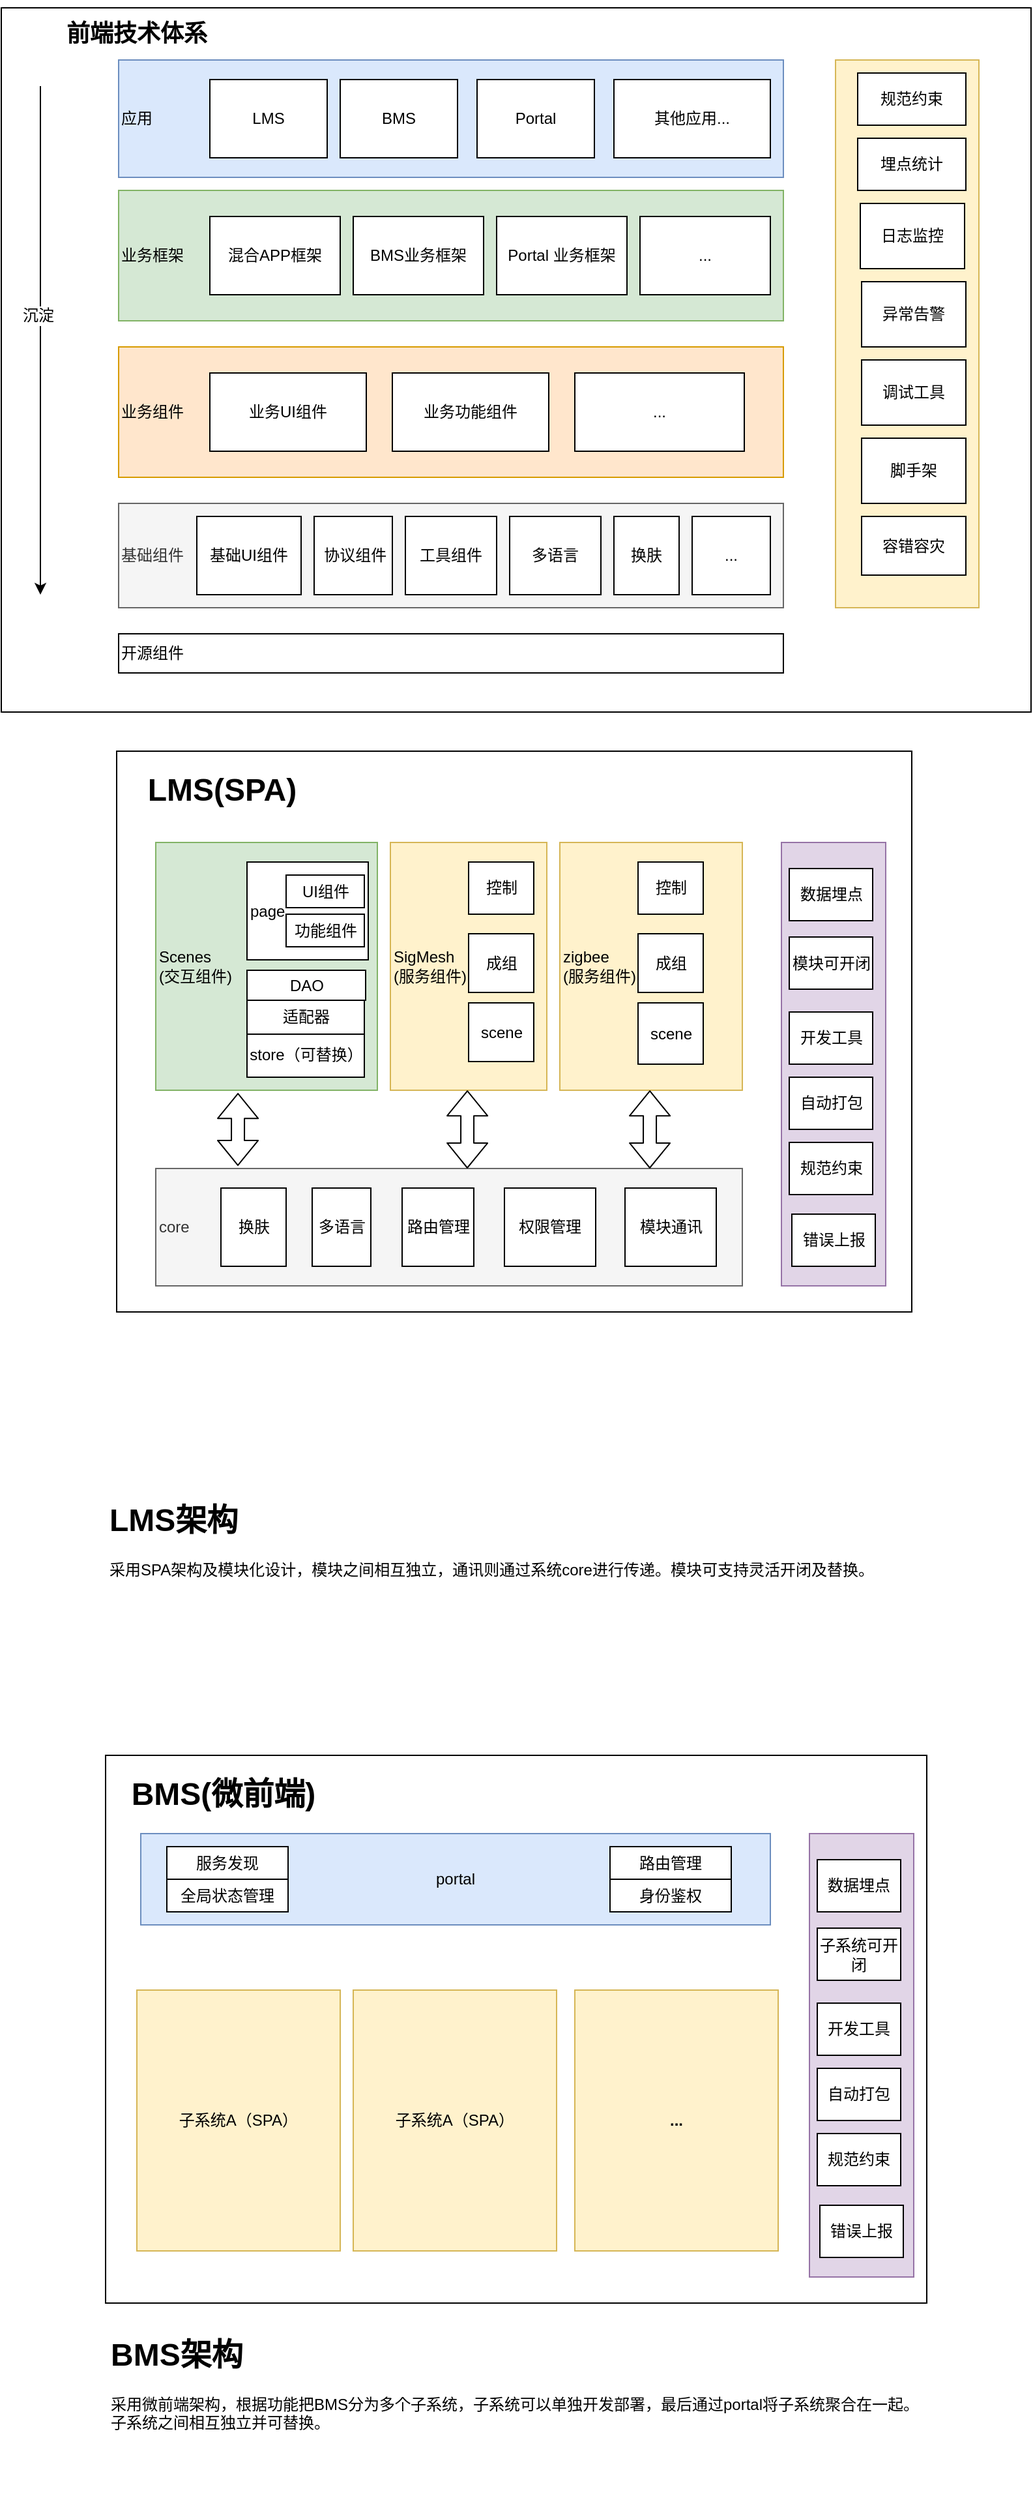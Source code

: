 <mxfile version="12.3.9" type="github" pages="1">
  <diagram id="mC2z6ZHij45KzqhMj24y" name="Page-1">
    <mxGraphModel dx="1422" dy="802" grid="1" gridSize="10" guides="1" tooltips="1" connect="1" arrows="1" fold="1" page="1" pageScale="1" pageWidth="850" pageHeight="1100" math="0" shadow="0">
      <root>
        <mxCell id="0"/>
        <mxCell id="1" parent="0"/>
        <mxCell id="arp7Tkn7ftnHsUR-KLUh-72" value="" style="rounded=0;whiteSpace=wrap;html=1;" vertex="1" parent="1">
          <mxGeometry x="20" y="20" width="790" height="540" as="geometry"/>
        </mxCell>
        <mxCell id="YCONs0wasow0GZZ-GPy--1" value="应用" style="rounded=0;whiteSpace=wrap;html=1;fillColor=#dae8fc;strokeColor=#6c8ebf;align=left;" parent="1" vertex="1">
          <mxGeometry x="110" y="60" width="510" height="90" as="geometry"/>
        </mxCell>
        <mxCell id="YCONs0wasow0GZZ-GPy--2" value="BMS" style="rounded=0;whiteSpace=wrap;html=1;" parent="1" vertex="1">
          <mxGeometry x="280" y="75" width="90" height="60" as="geometry"/>
        </mxCell>
        <mxCell id="YCONs0wasow0GZZ-GPy--3" value="Portal" style="rounded=0;whiteSpace=wrap;html=1;" parent="1" vertex="1">
          <mxGeometry x="385" y="75" width="90" height="60" as="geometry"/>
        </mxCell>
        <mxCell id="YCONs0wasow0GZZ-GPy--8" value="业务框架" style="rounded=0;whiteSpace=wrap;html=1;align=left;fillColor=#d5e8d4;strokeColor=#82b366;" parent="1" vertex="1">
          <mxGeometry x="110" y="160" width="510" height="100" as="geometry"/>
        </mxCell>
        <mxCell id="YCONs0wasow0GZZ-GPy--12" value="混合APP框架" style="rounded=0;whiteSpace=wrap;html=1;" parent="1" vertex="1">
          <mxGeometry x="180" y="180" width="100" height="60" as="geometry"/>
        </mxCell>
        <mxCell id="YCONs0wasow0GZZ-GPy--13" value="BMS业务框架" style="rounded=0;whiteSpace=wrap;html=1;" parent="1" vertex="1">
          <mxGeometry x="290" y="180" width="100" height="60" as="geometry"/>
        </mxCell>
        <mxCell id="YCONs0wasow0GZZ-GPy--14" value="业务组件" style="rounded=0;whiteSpace=wrap;html=1;align=left;fillColor=#ffe6cc;strokeColor=#d79b00;" parent="1" vertex="1">
          <mxGeometry x="110" y="280" width="510" height="100" as="geometry"/>
        </mxCell>
        <mxCell id="YCONs0wasow0GZZ-GPy--17" value="业务UI组件" style="rounded=0;whiteSpace=wrap;html=1;" parent="1" vertex="1">
          <mxGeometry x="180" y="300" width="120" height="60" as="geometry"/>
        </mxCell>
        <mxCell id="YCONs0wasow0GZZ-GPy--19" value="业务功能组件" style="rounded=0;whiteSpace=wrap;html=1;" parent="1" vertex="1">
          <mxGeometry x="320" y="300" width="120" height="60" as="geometry"/>
        </mxCell>
        <mxCell id="YCONs0wasow0GZZ-GPy--20" value="基础组件" style="rounded=0;whiteSpace=wrap;html=1;align=left;fillColor=#f5f5f5;strokeColor=#666666;fontColor=#333333;" parent="1" vertex="1">
          <mxGeometry x="110" y="400" width="510" height="80" as="geometry"/>
        </mxCell>
        <mxCell id="YCONs0wasow0GZZ-GPy--21" value="基础UI组件" style="rounded=0;whiteSpace=wrap;html=1;" parent="1" vertex="1">
          <mxGeometry x="170" y="410" width="80" height="60" as="geometry"/>
        </mxCell>
        <mxCell id="YCONs0wasow0GZZ-GPy--22" value="&amp;nbsp;协议组件" style="rounded=0;whiteSpace=wrap;html=1;" parent="1" vertex="1">
          <mxGeometry x="260" y="410" width="60" height="60" as="geometry"/>
        </mxCell>
        <mxCell id="YCONs0wasow0GZZ-GPy--25" value="其他应用..." style="rounded=0;whiteSpace=wrap;html=1;" parent="1" vertex="1">
          <mxGeometry x="490" y="75" width="120" height="60" as="geometry"/>
        </mxCell>
        <mxCell id="YCONs0wasow0GZZ-GPy--26" value="工具组件" style="rounded=0;whiteSpace=wrap;html=1;" parent="1" vertex="1">
          <mxGeometry x="330" y="410" width="70" height="60" as="geometry"/>
        </mxCell>
        <mxCell id="6pe8D8bSwLI52zhU29Og-7" value="多语言" style="rounded=0;whiteSpace=wrap;html=1;" parent="1" vertex="1">
          <mxGeometry x="410" y="410" width="70" height="60" as="geometry"/>
        </mxCell>
        <mxCell id="6pe8D8bSwLI52zhU29Og-8" value="换肤" style="rounded=0;whiteSpace=wrap;html=1;" parent="1" vertex="1">
          <mxGeometry x="490" y="410" width="50" height="60" as="geometry"/>
        </mxCell>
        <mxCell id="6pe8D8bSwLI52zhU29Og-12" value="Portal 业务框架" style="rounded=0;whiteSpace=wrap;html=1;" parent="1" vertex="1">
          <mxGeometry x="400" y="180" width="100" height="60" as="geometry"/>
        </mxCell>
        <mxCell id="6pe8D8bSwLI52zhU29Og-13" value="..." style="rounded=0;whiteSpace=wrap;html=1;" parent="1" vertex="1">
          <mxGeometry x="550" y="410" width="60" height="60" as="geometry"/>
        </mxCell>
        <mxCell id="6pe8D8bSwLI52zhU29Og-16" value="LMS" style="rounded=0;whiteSpace=wrap;html=1;" parent="1" vertex="1">
          <mxGeometry x="180" y="75" width="90" height="60" as="geometry"/>
        </mxCell>
        <mxCell id="6pe8D8bSwLI52zhU29Og-17" value="" style="endArrow=classic;html=1;" parent="1" edge="1">
          <mxGeometry width="50" height="50" relative="1" as="geometry">
            <mxPoint x="50" y="80" as="sourcePoint"/>
            <mxPoint x="50" y="470" as="targetPoint"/>
          </mxGeometry>
        </mxCell>
        <mxCell id="6pe8D8bSwLI52zhU29Og-18" value="沉淀" style="text;html=1;align=center;verticalAlign=middle;resizable=0;points=[];;labelBackgroundColor=#ffffff;" parent="6pe8D8bSwLI52zhU29Og-17" vertex="1" connectable="0">
          <mxGeometry x="-0.097" y="-2" relative="1" as="geometry">
            <mxPoint as="offset"/>
          </mxGeometry>
        </mxCell>
        <mxCell id="6pe8D8bSwLI52zhU29Og-19" value="" style="rounded=0;whiteSpace=wrap;html=1;fillColor=#fff2cc;strokeColor=#d6b656;align=left;" parent="1" vertex="1">
          <mxGeometry x="660" y="60" width="110" height="420" as="geometry"/>
        </mxCell>
        <mxCell id="6pe8D8bSwLI52zhU29Og-20" value="埋点统计" style="rounded=0;whiteSpace=wrap;html=1;" parent="1" vertex="1">
          <mxGeometry x="677" y="120" width="83" height="40" as="geometry"/>
        </mxCell>
        <mxCell id="6pe8D8bSwLI52zhU29Og-24" value="日志监控" style="rounded=0;whiteSpace=wrap;html=1;" parent="1" vertex="1">
          <mxGeometry x="679" y="170" width="80" height="50" as="geometry"/>
        </mxCell>
        <mxCell id="6pe8D8bSwLI52zhU29Og-25" value="异常告警" style="rounded=0;whiteSpace=wrap;html=1;" parent="1" vertex="1">
          <mxGeometry x="680" y="230" width="80" height="50" as="geometry"/>
        </mxCell>
        <mxCell id="6pe8D8bSwLI52zhU29Og-28" value="调试工具" style="rounded=0;whiteSpace=wrap;html=1;" parent="1" vertex="1">
          <mxGeometry x="680" y="290" width="80" height="50" as="geometry"/>
        </mxCell>
        <mxCell id="6pe8D8bSwLI52zhU29Og-31" value="脚手架" style="rounded=0;whiteSpace=wrap;html=1;" parent="1" vertex="1">
          <mxGeometry x="680" y="350" width="80" height="50" as="geometry"/>
        </mxCell>
        <mxCell id="6pe8D8bSwLI52zhU29Og-36" value="..." style="rounded=0;whiteSpace=wrap;html=1;" parent="1" vertex="1">
          <mxGeometry x="460" y="300" width="130" height="60" as="geometry"/>
        </mxCell>
        <mxCell id="6pe8D8bSwLI52zhU29Og-37" value="..." style="rounded=0;whiteSpace=wrap;html=1;" parent="1" vertex="1">
          <mxGeometry x="510" y="180" width="100" height="60" as="geometry"/>
        </mxCell>
        <mxCell id="6pe8D8bSwLI52zhU29Og-38" value="开源组件" style="rounded=0;whiteSpace=wrap;html=1;align=left;glass=0;comic=0;" parent="1" vertex="1">
          <mxGeometry x="110" y="500" width="510" height="30" as="geometry"/>
        </mxCell>
        <mxCell id="6pe8D8bSwLI52zhU29Og-40" value="规范约束" style="rounded=0;whiteSpace=wrap;html=1;" parent="1" vertex="1">
          <mxGeometry x="677" y="70" width="83" height="40" as="geometry"/>
        </mxCell>
        <mxCell id="fKgnZvQEvgCLy6BaPN-c-1" value="容错容灾" style="rounded=0;whiteSpace=wrap;html=1;" parent="1" vertex="1">
          <mxGeometry x="680" y="410" width="80" height="45" as="geometry"/>
        </mxCell>
        <mxCell id="arp7Tkn7ftnHsUR-KLUh-1" value="" style="rounded=0;whiteSpace=wrap;html=1;" vertex="1" parent="1">
          <mxGeometry x="100" y="1360" width="630" height="420" as="geometry"/>
        </mxCell>
        <mxCell id="arp7Tkn7ftnHsUR-KLUh-3" value="BMS(微前端)" style="text;strokeColor=none;fillColor=none;html=1;fontSize=24;fontStyle=1;verticalAlign=middle;align=center;" vertex="1" parent="1">
          <mxGeometry x="140" y="1370" width="100" height="40" as="geometry"/>
        </mxCell>
        <mxCell id="arp7Tkn7ftnHsUR-KLUh-4" value="portal" style="rounded=0;whiteSpace=wrap;html=1;fillColor=#dae8fc;strokeColor=#6c8ebf;" vertex="1" parent="1">
          <mxGeometry x="127" y="1420" width="483" height="70" as="geometry"/>
        </mxCell>
        <mxCell id="arp7Tkn7ftnHsUR-KLUh-5" value="服务发现" style="rounded=0;whiteSpace=wrap;html=1;" vertex="1" parent="1">
          <mxGeometry x="147" y="1430" width="93" height="25" as="geometry"/>
        </mxCell>
        <mxCell id="arp7Tkn7ftnHsUR-KLUh-6" value="全局状态管理" style="rounded=0;whiteSpace=wrap;html=1;" vertex="1" parent="1">
          <mxGeometry x="147" y="1455" width="93" height="25" as="geometry"/>
        </mxCell>
        <mxCell id="arp7Tkn7ftnHsUR-KLUh-9" value="路由管理" style="rounded=0;whiteSpace=wrap;html=1;" vertex="1" parent="1">
          <mxGeometry x="487" y="1430" width="93" height="25" as="geometry"/>
        </mxCell>
        <mxCell id="arp7Tkn7ftnHsUR-KLUh-10" value="身份鉴权" style="rounded=0;whiteSpace=wrap;html=1;" vertex="1" parent="1">
          <mxGeometry x="487" y="1455" width="93" height="25" as="geometry"/>
        </mxCell>
        <mxCell id="arp7Tkn7ftnHsUR-KLUh-11" value="子系统A（SPA）" style="rounded=0;whiteSpace=wrap;html=1;fillColor=#fff2cc;strokeColor=#d6b656;" vertex="1" parent="1">
          <mxGeometry x="124" y="1540" width="156" height="200" as="geometry"/>
        </mxCell>
        <mxCell id="arp7Tkn7ftnHsUR-KLUh-12" value="子系统A（SPA）" style="rounded=0;whiteSpace=wrap;html=1;fillColor=#fff2cc;strokeColor=#d6b656;" vertex="1" parent="1">
          <mxGeometry x="290" y="1540" width="156" height="200" as="geometry"/>
        </mxCell>
        <mxCell id="arp7Tkn7ftnHsUR-KLUh-13" value="&lt;b&gt;...&lt;/b&gt;" style="rounded=0;whiteSpace=wrap;html=1;fillColor=#fff2cc;strokeColor=#d6b656;" vertex="1" parent="1">
          <mxGeometry x="460" y="1540" width="156" height="200" as="geometry"/>
        </mxCell>
        <mxCell id="arp7Tkn7ftnHsUR-KLUh-29" value="" style="rounded=0;whiteSpace=wrap;html=1;fillColor=#e1d5e7;strokeColor=#9673a6;" vertex="1" parent="1">
          <mxGeometry x="640" y="1420" width="80" height="340" as="geometry"/>
        </mxCell>
        <mxCell id="arp7Tkn7ftnHsUR-KLUh-30" value="数据埋点" style="rounded=0;whiteSpace=wrap;html=1;" vertex="1" parent="1">
          <mxGeometry x="646" y="1440" width="64" height="40" as="geometry"/>
        </mxCell>
        <mxCell id="arp7Tkn7ftnHsUR-KLUh-31" value="子系统可开闭" style="rounded=0;whiteSpace=wrap;html=1;" vertex="1" parent="1">
          <mxGeometry x="646" y="1492.5" width="64" height="40" as="geometry"/>
        </mxCell>
        <mxCell id="arp7Tkn7ftnHsUR-KLUh-32" value="开发工具" style="rounded=0;whiteSpace=wrap;html=1;" vertex="1" parent="1">
          <mxGeometry x="646" y="1550" width="64" height="40" as="geometry"/>
        </mxCell>
        <mxCell id="arp7Tkn7ftnHsUR-KLUh-33" value="自动打包" style="rounded=0;whiteSpace=wrap;html=1;" vertex="1" parent="1">
          <mxGeometry x="646" y="1600" width="64" height="40" as="geometry"/>
        </mxCell>
        <mxCell id="arp7Tkn7ftnHsUR-KLUh-34" value="规范约束" style="rounded=0;whiteSpace=wrap;html=1;" vertex="1" parent="1">
          <mxGeometry x="646" y="1650" width="64" height="40" as="geometry"/>
        </mxCell>
        <mxCell id="arp7Tkn7ftnHsUR-KLUh-35" value="错误上报" style="rounded=0;whiteSpace=wrap;html=1;" vertex="1" parent="1">
          <mxGeometry x="648" y="1705" width="64" height="40" as="geometry"/>
        </mxCell>
        <mxCell id="arp7Tkn7ftnHsUR-KLUh-36" value="&lt;h1&gt;BMS架构&lt;/h1&gt;&lt;p&gt;采用微前端架构，根据功能把BMS分为多个子系统，子系统可以单独开发部署，最后通过portal将子系统聚合在一起。子系统之间相互独立并可替换。&lt;/p&gt;" style="text;html=1;strokeColor=none;fillColor=none;spacing=5;spacingTop=-20;whiteSpace=wrap;overflow=hidden;rounded=0;" vertex="1" parent="1">
          <mxGeometry x="99" y="1800" width="632" height="130" as="geometry"/>
        </mxCell>
        <mxCell id="arp7Tkn7ftnHsUR-KLUh-38" value="" style="rounded=0;whiteSpace=wrap;html=1;" vertex="1" parent="1">
          <mxGeometry x="108.5" y="590" width="610" height="430" as="geometry"/>
        </mxCell>
        <mxCell id="arp7Tkn7ftnHsUR-KLUh-39" value="Scenes&lt;br&gt;(交互组件)" style="rounded=0;whiteSpace=wrap;html=1;align=left;fillColor=#d5e8d4;strokeColor=#82b366;" vertex="1" parent="1">
          <mxGeometry x="138.5" y="660" width="170" height="190" as="geometry"/>
        </mxCell>
        <mxCell id="arp7Tkn7ftnHsUR-KLUh-40" value="page" style="rounded=0;whiteSpace=wrap;html=1;align=left;" vertex="1" parent="1">
          <mxGeometry x="208.5" y="675" width="93" height="75" as="geometry"/>
        </mxCell>
        <mxCell id="arp7Tkn7ftnHsUR-KLUh-41" value="core" style="rounded=0;whiteSpace=wrap;html=1;shadow=0;align=left;fillColor=#f5f5f5;strokeColor=#666666;fontColor=#333333;" vertex="1" parent="1">
          <mxGeometry x="138.5" y="910" width="450" height="90" as="geometry"/>
        </mxCell>
        <mxCell id="arp7Tkn7ftnHsUR-KLUh-42" value="SigMesh&lt;br&gt;(服务组件)" style="rounded=0;whiteSpace=wrap;html=1;align=left;fillColor=#fff2cc;strokeColor=#d6b656;" vertex="1" parent="1">
          <mxGeometry x="318.5" y="660" width="120" height="190" as="geometry"/>
        </mxCell>
        <mxCell id="arp7Tkn7ftnHsUR-KLUh-43" value="控制" style="rounded=0;whiteSpace=wrap;html=1;shadow=0;glass=0;comic=0;" vertex="1" parent="1">
          <mxGeometry x="378.5" y="675" width="50" height="40" as="geometry"/>
        </mxCell>
        <mxCell id="arp7Tkn7ftnHsUR-KLUh-44" value="成组" style="rounded=0;whiteSpace=wrap;html=1;shadow=0;glass=0;comic=0;" vertex="1" parent="1">
          <mxGeometry x="378.5" y="730" width="50" height="45" as="geometry"/>
        </mxCell>
        <mxCell id="arp7Tkn7ftnHsUR-KLUh-45" value="scene" style="rounded=0;whiteSpace=wrap;html=1;shadow=0;glass=0;comic=0;" vertex="1" parent="1">
          <mxGeometry x="378.5" y="783" width="50" height="45" as="geometry"/>
        </mxCell>
        <mxCell id="arp7Tkn7ftnHsUR-KLUh-46" value="换肤" style="rounded=0;whiteSpace=wrap;html=1;shadow=0;glass=0;comic=0;" vertex="1" parent="1">
          <mxGeometry x="188.5" y="925" width="50" height="60" as="geometry"/>
        </mxCell>
        <mxCell id="arp7Tkn7ftnHsUR-KLUh-47" value="多语言" style="rounded=0;whiteSpace=wrap;html=1;shadow=0;glass=0;comic=0;" vertex="1" parent="1">
          <mxGeometry x="258.5" y="925" width="45" height="60" as="geometry"/>
        </mxCell>
        <mxCell id="arp7Tkn7ftnHsUR-KLUh-48" value="zigbee&lt;br&gt;(服务组件)" style="rounded=0;whiteSpace=wrap;html=1;align=left;fillColor=#fff2cc;strokeColor=#d6b656;" vertex="1" parent="1">
          <mxGeometry x="448.5" y="660" width="140" height="190" as="geometry"/>
        </mxCell>
        <mxCell id="arp7Tkn7ftnHsUR-KLUh-49" value="控制" style="rounded=0;whiteSpace=wrap;html=1;shadow=0;glass=0;comic=0;" vertex="1" parent="1">
          <mxGeometry x="508.5" y="675" width="50" height="40" as="geometry"/>
        </mxCell>
        <mxCell id="arp7Tkn7ftnHsUR-KLUh-50" value="成组" style="rounded=0;whiteSpace=wrap;html=1;shadow=0;glass=0;comic=0;" vertex="1" parent="1">
          <mxGeometry x="508.5" y="730" width="50" height="45" as="geometry"/>
        </mxCell>
        <mxCell id="arp7Tkn7ftnHsUR-KLUh-51" value="scene" style="rounded=0;whiteSpace=wrap;html=1;shadow=0;glass=0;comic=0;" vertex="1" parent="1">
          <mxGeometry x="508.5" y="783" width="50" height="47" as="geometry"/>
        </mxCell>
        <mxCell id="arp7Tkn7ftnHsUR-KLUh-52" value="路由管理" style="rounded=0;whiteSpace=wrap;html=1;shadow=0;glass=0;comic=0;" vertex="1" parent="1">
          <mxGeometry x="327.5" y="925" width="55" height="60" as="geometry"/>
        </mxCell>
        <mxCell id="arp7Tkn7ftnHsUR-KLUh-53" value="权限管理" style="rounded=0;whiteSpace=wrap;html=1;" vertex="1" parent="1">
          <mxGeometry x="406" y="925" width="70" height="60" as="geometry"/>
        </mxCell>
        <mxCell id="arp7Tkn7ftnHsUR-KLUh-54" value="模块通讯" style="rounded=0;whiteSpace=wrap;html=1;" vertex="1" parent="1">
          <mxGeometry x="498.5" y="925" width="70" height="60" as="geometry"/>
        </mxCell>
        <mxCell id="arp7Tkn7ftnHsUR-KLUh-55" value="store（可替换）" style="rounded=0;whiteSpace=wrap;html=1;" vertex="1" parent="1">
          <mxGeometry x="208.5" y="806" width="90" height="34" as="geometry"/>
        </mxCell>
        <mxCell id="arp7Tkn7ftnHsUR-KLUh-56" value="适配器" style="rounded=0;whiteSpace=wrap;html=1;" vertex="1" parent="1">
          <mxGeometry x="208.5" y="780" width="90" height="27" as="geometry"/>
        </mxCell>
        <mxCell id="arp7Tkn7ftnHsUR-KLUh-57" value="DAO" style="rounded=0;whiteSpace=wrap;html=1;" vertex="1" parent="1">
          <mxGeometry x="208.5" y="758" width="91" height="23" as="geometry"/>
        </mxCell>
        <mxCell id="arp7Tkn7ftnHsUR-KLUh-58" value="UI组件" style="rounded=0;whiteSpace=wrap;html=1;" vertex="1" parent="1">
          <mxGeometry x="238.5" y="685" width="60" height="25" as="geometry"/>
        </mxCell>
        <mxCell id="arp7Tkn7ftnHsUR-KLUh-59" value="功能组件" style="rounded=0;whiteSpace=wrap;html=1;" vertex="1" parent="1">
          <mxGeometry x="238.5" y="715" width="60" height="25" as="geometry"/>
        </mxCell>
        <mxCell id="arp7Tkn7ftnHsUR-KLUh-60" value="" style="shape=flexArrow;endArrow=classic;startArrow=classic;html=1;entryX=0.371;entryY=1.011;entryDx=0;entryDy=0;entryPerimeter=0;exitX=0.14;exitY=-0.022;exitDx=0;exitDy=0;exitPerimeter=0;" edge="1" parent="1" source="arp7Tkn7ftnHsUR-KLUh-41" target="arp7Tkn7ftnHsUR-KLUh-39">
          <mxGeometry width="50" height="50" relative="1" as="geometry">
            <mxPoint x="198.5" y="890" as="sourcePoint"/>
            <mxPoint x="198.5" y="860" as="targetPoint"/>
          </mxGeometry>
        </mxCell>
        <mxCell id="arp7Tkn7ftnHsUR-KLUh-61" value="" style="shape=flexArrow;endArrow=classic;startArrow=classic;html=1;entryX=0.371;entryY=1.011;entryDx=0;entryDy=0;entryPerimeter=0;" edge="1" parent="1">
          <mxGeometry width="50" height="50" relative="1" as="geometry">
            <mxPoint x="377.5" y="910" as="sourcePoint"/>
            <mxPoint x="377.57" y="850.09" as="targetPoint"/>
          </mxGeometry>
        </mxCell>
        <mxCell id="arp7Tkn7ftnHsUR-KLUh-62" value="" style="shape=flexArrow;endArrow=classic;startArrow=classic;html=1;entryX=0.371;entryY=1.011;entryDx=0;entryDy=0;entryPerimeter=0;" edge="1" parent="1">
          <mxGeometry width="50" height="50" relative="1" as="geometry">
            <mxPoint x="517.5" y="910" as="sourcePoint"/>
            <mxPoint x="517.57" y="850.09" as="targetPoint"/>
          </mxGeometry>
        </mxCell>
        <mxCell id="arp7Tkn7ftnHsUR-KLUh-63" value="LMS(SPA)" style="text;strokeColor=none;fillColor=none;html=1;fontSize=24;fontStyle=1;verticalAlign=middle;align=center;rounded=0;" vertex="1" parent="1">
          <mxGeometry x="138.5" y="600" width="100" height="40" as="geometry"/>
        </mxCell>
        <mxCell id="arp7Tkn7ftnHsUR-KLUh-64" value="" style="rounded=0;whiteSpace=wrap;html=1;fillColor=#e1d5e7;strokeColor=#9673a6;" vertex="1" parent="1">
          <mxGeometry x="618.5" y="660" width="80" height="340" as="geometry"/>
        </mxCell>
        <mxCell id="arp7Tkn7ftnHsUR-KLUh-65" value="数据埋点" style="rounded=0;whiteSpace=wrap;html=1;" vertex="1" parent="1">
          <mxGeometry x="624.5" y="680" width="64" height="40" as="geometry"/>
        </mxCell>
        <mxCell id="arp7Tkn7ftnHsUR-KLUh-66" value="模块可开闭" style="rounded=0;whiteSpace=wrap;html=1;" vertex="1" parent="1">
          <mxGeometry x="624.5" y="732.5" width="64" height="40" as="geometry"/>
        </mxCell>
        <mxCell id="arp7Tkn7ftnHsUR-KLUh-67" value="开发工具" style="rounded=0;whiteSpace=wrap;html=1;" vertex="1" parent="1">
          <mxGeometry x="624.5" y="790" width="64" height="40" as="geometry"/>
        </mxCell>
        <mxCell id="arp7Tkn7ftnHsUR-KLUh-68" value="自动打包" style="rounded=0;whiteSpace=wrap;html=1;" vertex="1" parent="1">
          <mxGeometry x="624.5" y="840" width="64" height="40" as="geometry"/>
        </mxCell>
        <mxCell id="arp7Tkn7ftnHsUR-KLUh-69" value="规范约束" style="rounded=0;whiteSpace=wrap;html=1;" vertex="1" parent="1">
          <mxGeometry x="624.5" y="890" width="64" height="40" as="geometry"/>
        </mxCell>
        <mxCell id="arp7Tkn7ftnHsUR-KLUh-70" value="错误上报" style="rounded=0;whiteSpace=wrap;html=1;" vertex="1" parent="1">
          <mxGeometry x="626.5" y="945" width="64" height="40" as="geometry"/>
        </mxCell>
        <mxCell id="arp7Tkn7ftnHsUR-KLUh-71" value="&lt;h1&gt;LMS架构&lt;/h1&gt;&lt;p&gt;采用SPA架构及模块化设计，模块之间相互独立，通讯则通过系统core进行传递。模块可支持灵活开闭及替换。&lt;/p&gt;" style="text;html=1;strokeColor=none;fillColor=none;spacing=5;spacingTop=-20;whiteSpace=wrap;overflow=hidden;rounded=0;" vertex="1" parent="1">
          <mxGeometry x="98" y="1160" width="612" height="110" as="geometry"/>
        </mxCell>
        <mxCell id="arp7Tkn7ftnHsUR-KLUh-73" value="&lt;h2&gt;&lt;b&gt;前端技术体系&lt;/b&gt;&lt;/h2&gt;" style="text;html=1;strokeColor=none;fillColor=none;align=center;verticalAlign=middle;whiteSpace=wrap;rounded=0;" vertex="1" parent="1">
          <mxGeometry x="58" y="30" width="132" height="20" as="geometry"/>
        </mxCell>
      </root>
    </mxGraphModel>
  </diagram>
</mxfile>

